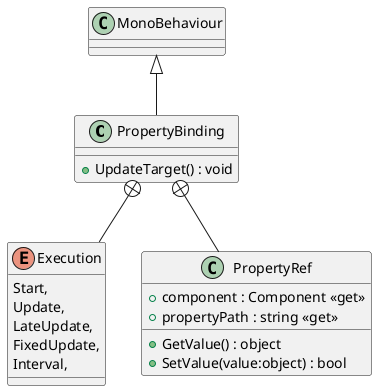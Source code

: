@startuml
class PropertyBinding {
    + UpdateTarget() : void
}
enum Execution {
    Start,
    Update,
    LateUpdate,
    FixedUpdate,
    Interval,
}
class PropertyRef {
    + component : Component <<get>>
    + propertyPath : string <<get>>
    + GetValue() : object
    + SetValue(value:object) : bool
}
MonoBehaviour <|-- PropertyBinding
PropertyBinding +-- Execution
PropertyBinding +-- PropertyRef
@enduml
